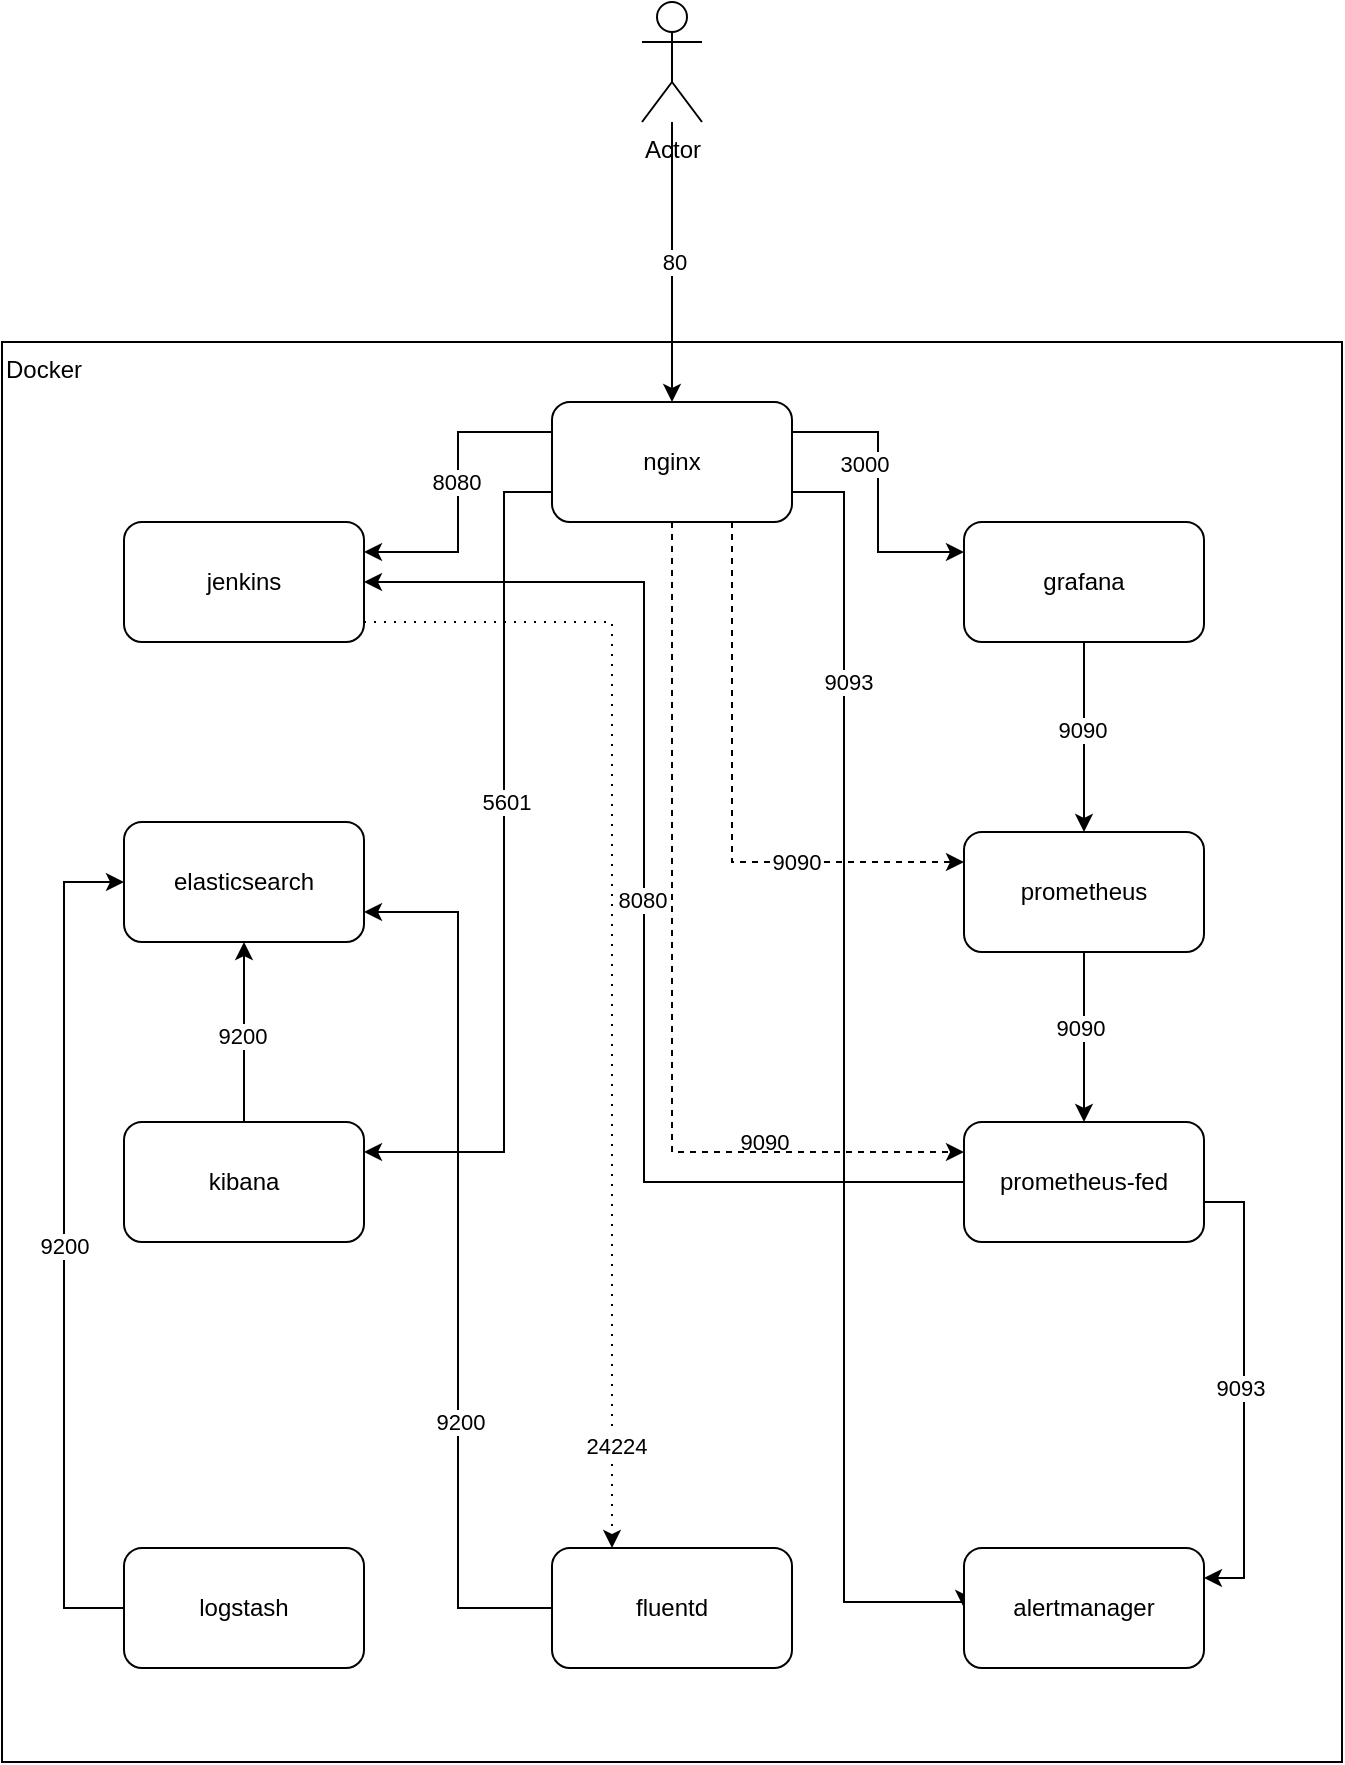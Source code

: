 <mxfile version="16.1.2" type="device"><diagram id="OTiGGHWo5XKhQ4NxsSo0" name="Page-1"><mxGraphModel dx="1106" dy="776" grid="1" gridSize="10" guides="1" tooltips="1" connect="1" arrows="1" fold="1" page="1" pageScale="1" pageWidth="827" pageHeight="1169" math="0" shadow="0"><root><mxCell id="0"/><mxCell id="1" parent="0"/><mxCell id="00u__rC7LjvEzyarCodA-2" value="Docker" style="rounded=0;whiteSpace=wrap;html=1;verticalAlign=top;align=left;" parent="1" vertex="1"><mxGeometry x="79" y="200" width="670" height="710" as="geometry"/></mxCell><mxCell id="CfjKA7PTfTR_ulklYEGw-4" style="edgeStyle=orthogonalEdgeStyle;rounded=0;orthogonalLoop=1;jettySize=auto;html=1;entryX=0.25;entryY=0;entryDx=0;entryDy=0;dashed=1;dashPattern=1 4;" parent="1" source="00u__rC7LjvEzyarCodA-1" target="CfjKA7PTfTR_ulklYEGw-1" edge="1"><mxGeometry relative="1" as="geometry"><Array as="points"><mxPoint x="384" y="340"/></Array></mxGeometry></mxCell><mxCell id="CfjKA7PTfTR_ulklYEGw-5" value="24224" style="edgeLabel;html=1;align=center;verticalAlign=middle;resizable=0;points=[];" parent="CfjKA7PTfTR_ulklYEGw-4" vertex="1" connectable="0"><mxGeometry x="0.431" y="2" relative="1" as="geometry"><mxPoint y="116" as="offset"/></mxGeometry></mxCell><mxCell id="00u__rC7LjvEzyarCodA-1" value="jenkins" style="rounded=1;whiteSpace=wrap;html=1;" parent="1" vertex="1"><mxGeometry x="140" y="290" width="120" height="60" as="geometry"/></mxCell><mxCell id="00u__rC7LjvEzyarCodA-13" style="edgeStyle=orthogonalEdgeStyle;rounded=0;orthogonalLoop=1;jettySize=auto;html=1;entryX=1;entryY=0.25;entryDx=0;entryDy=0;exitX=0;exitY=0.25;exitDx=0;exitDy=0;" parent="1" source="0bS1uEtkitNl1hSqupGz-5" target="00u__rC7LjvEzyarCodA-1" edge="1"><mxGeometry relative="1" as="geometry"/></mxCell><mxCell id="AIlZziSYGVUIbFPCbc-s-2" value="8080" style="edgeLabel;html=1;align=center;verticalAlign=middle;resizable=0;points=[];" parent="00u__rC7LjvEzyarCodA-13" vertex="1" connectable="0"><mxGeometry x="0.32" y="-1" relative="1" as="geometry"><mxPoint y="-30" as="offset"/></mxGeometry></mxCell><mxCell id="00u__rC7LjvEzyarCodA-14" style="edgeStyle=orthogonalEdgeStyle;rounded=0;orthogonalLoop=1;jettySize=auto;html=1;entryX=0;entryY=0.25;entryDx=0;entryDy=0;exitX=1;exitY=0.25;exitDx=0;exitDy=0;" parent="1" source="0bS1uEtkitNl1hSqupGz-5" target="00u__rC7LjvEzyarCodA-7" edge="1"><mxGeometry relative="1" as="geometry"/></mxCell><mxCell id="AIlZziSYGVUIbFPCbc-s-1" value="3000" style="edgeLabel;html=1;align=center;verticalAlign=middle;resizable=0;points=[];" parent="00u__rC7LjvEzyarCodA-14" vertex="1" connectable="0"><mxGeometry x="-0.104" y="2" relative="1" as="geometry"><mxPoint x="-9" y="-7" as="offset"/></mxGeometry></mxCell><mxCell id="00u__rC7LjvEzyarCodA-15" style="edgeStyle=orthogonalEdgeStyle;rounded=0;orthogonalLoop=1;jettySize=auto;html=1;entryX=1;entryY=0.25;entryDx=0;entryDy=0;exitX=0;exitY=0.75;exitDx=0;exitDy=0;" parent="1" source="0bS1uEtkitNl1hSqupGz-5" target="00u__rC7LjvEzyarCodA-6" edge="1"><mxGeometry relative="1" as="geometry"><Array as="points"><mxPoint x="330" y="275"/><mxPoint x="330" y="605"/></Array></mxGeometry></mxCell><mxCell id="AIlZziSYGVUIbFPCbc-s-7" value="5601" style="edgeLabel;html=1;align=center;verticalAlign=middle;resizable=0;points=[];" parent="00u__rC7LjvEzyarCodA-15" vertex="1" connectable="0"><mxGeometry x="-0.618" y="1" relative="1" as="geometry"><mxPoint y="98" as="offset"/></mxGeometry></mxCell><mxCell id="00u__rC7LjvEzyarCodA-16" style="edgeStyle=orthogonalEdgeStyle;rounded=0;orthogonalLoop=1;jettySize=auto;html=1;entryX=0;entryY=0.25;entryDx=0;entryDy=0;dashed=1;exitX=0.75;exitY=1;exitDx=0;exitDy=0;" parent="1" source="0bS1uEtkitNl1hSqupGz-5" target="00u__rC7LjvEzyarCodA-8" edge="1"><mxGeometry relative="1" as="geometry"><Array as="points"><mxPoint x="444" y="460"/></Array></mxGeometry></mxCell><mxCell id="AIlZziSYGVUIbFPCbc-s-3" value="9090" style="edgeLabel;html=1;align=center;verticalAlign=middle;resizable=0;points=[];" parent="00u__rC7LjvEzyarCodA-16" vertex="1" connectable="0"><mxGeometry x="0.381" y="3" relative="1" as="geometry"><mxPoint x="-12" y="143" as="offset"/></mxGeometry></mxCell><mxCell id="0bS1uEtkitNl1hSqupGz-10" value="9090" style="edgeLabel;html=1;align=center;verticalAlign=middle;resizable=0;points=[];" vertex="1" connectable="0" parent="00u__rC7LjvEzyarCodA-16"><mxGeometry x="0.413" relative="1" as="geometry"><mxPoint as="offset"/></mxGeometry></mxCell><mxCell id="00u__rC7LjvEzyarCodA-17" style="edgeStyle=orthogonalEdgeStyle;rounded=0;orthogonalLoop=1;jettySize=auto;html=1;entryX=0;entryY=0.25;entryDx=0;entryDy=0;dashed=1;exitX=0.5;exitY=1;exitDx=0;exitDy=0;" parent="1" source="0bS1uEtkitNl1hSqupGz-5" target="00u__rC7LjvEzyarCodA-9" edge="1"><mxGeometry relative="1" as="geometry"><Array as="points"><mxPoint x="414" y="605"/></Array></mxGeometry></mxCell><mxCell id="AIlZziSYGVUIbFPCbc-s-4" value="9091" style="edgeLabel;html=1;align=center;verticalAlign=middle;resizable=0;points=[];" parent="00u__rC7LjvEzyarCodA-17" vertex="1" connectable="0"><mxGeometry x="0.508" y="-1" relative="1" as="geometry"><mxPoint y="-366" as="offset"/></mxGeometry></mxCell><mxCell id="vjiG-3XVL7cWX_n4T2IG-2" style="edgeStyle=orthogonalEdgeStyle;rounded=0;orthogonalLoop=1;jettySize=auto;html=1;entryX=0;entryY=0.5;entryDx=0;entryDy=0;exitX=1;exitY=0.75;exitDx=0;exitDy=0;" parent="1" source="0bS1uEtkitNl1hSqupGz-5" target="vjiG-3XVL7cWX_n4T2IG-1" edge="1"><mxGeometry relative="1" as="geometry"><Array as="points"><mxPoint x="500" y="275"/><mxPoint x="500" y="830"/><mxPoint x="560" y="830"/></Array></mxGeometry></mxCell><mxCell id="vjiG-3XVL7cWX_n4T2IG-3" value="9093" style="edgeLabel;html=1;align=center;verticalAlign=middle;resizable=0;points=[];" parent="vjiG-3XVL7cWX_n4T2IG-2" vertex="1" connectable="0"><mxGeometry x="-0.626" y="2" relative="1" as="geometry"><mxPoint as="offset"/></mxGeometry></mxCell><mxCell id="0bS1uEtkitNl1hSqupGz-8" style="edgeStyle=orthogonalEdgeStyle;rounded=0;orthogonalLoop=1;jettySize=auto;html=1;" edge="1" parent="1" source="00u__rC7LjvEzyarCodA-3" target="0bS1uEtkitNl1hSqupGz-5"><mxGeometry relative="1" as="geometry"/></mxCell><mxCell id="0bS1uEtkitNl1hSqupGz-9" value="80" style="edgeLabel;html=1;align=center;verticalAlign=middle;resizable=0;points=[];" vertex="1" connectable="0" parent="0bS1uEtkitNl1hSqupGz-8"><mxGeometry y="1" relative="1" as="geometry"><mxPoint as="offset"/></mxGeometry></mxCell><mxCell id="00u__rC7LjvEzyarCodA-3" value="Actor" style="shape=umlActor;verticalLabelPosition=bottom;verticalAlign=top;html=1;outlineConnect=0;" parent="1" vertex="1"><mxGeometry x="399" y="30" width="30" height="60" as="geometry"/></mxCell><mxCell id="00u__rC7LjvEzyarCodA-5" value="elasticsearch" style="rounded=1;whiteSpace=wrap;html=1;" parent="1" vertex="1"><mxGeometry x="140" y="440" width="120" height="60" as="geometry"/></mxCell><mxCell id="00u__rC7LjvEzyarCodA-18" style="edgeStyle=orthogonalEdgeStyle;rounded=0;orthogonalLoop=1;jettySize=auto;html=1;" parent="1" source="00u__rC7LjvEzyarCodA-6" target="00u__rC7LjvEzyarCodA-5" edge="1"><mxGeometry relative="1" as="geometry"/></mxCell><mxCell id="AUN51JLNx6FcMosrRLsU-1" value="9200" style="edgeLabel;html=1;align=center;verticalAlign=middle;resizable=0;points=[];" parent="00u__rC7LjvEzyarCodA-18" vertex="1" connectable="0"><mxGeometry x="-0.044" y="1" relative="1" as="geometry"><mxPoint as="offset"/></mxGeometry></mxCell><mxCell id="00u__rC7LjvEzyarCodA-6" value="kibana" style="rounded=1;whiteSpace=wrap;html=1;" parent="1" vertex="1"><mxGeometry x="140" y="590" width="120" height="60" as="geometry"/></mxCell><mxCell id="00u__rC7LjvEzyarCodA-11" style="edgeStyle=orthogonalEdgeStyle;rounded=0;orthogonalLoop=1;jettySize=auto;html=1;entryX=0.5;entryY=0;entryDx=0;entryDy=0;" parent="1" source="00u__rC7LjvEzyarCodA-7" target="00u__rC7LjvEzyarCodA-8" edge="1"><mxGeometry relative="1" as="geometry"/></mxCell><mxCell id="AIlZziSYGVUIbFPCbc-s-5" value="9090" style="edgeLabel;html=1;align=center;verticalAlign=middle;resizable=0;points=[];" parent="00u__rC7LjvEzyarCodA-11" vertex="1" connectable="0"><mxGeometry x="-0.074" y="-1" relative="1" as="geometry"><mxPoint as="offset"/></mxGeometry></mxCell><mxCell id="00u__rC7LjvEzyarCodA-7" value="grafana" style="rounded=1;whiteSpace=wrap;html=1;" parent="1" vertex="1"><mxGeometry x="560" y="290" width="120" height="60" as="geometry"/></mxCell><mxCell id="00u__rC7LjvEzyarCodA-10" style="edgeStyle=orthogonalEdgeStyle;rounded=0;orthogonalLoop=1;jettySize=auto;html=1;" parent="1" source="00u__rC7LjvEzyarCodA-8" target="00u__rC7LjvEzyarCodA-9" edge="1"><mxGeometry relative="1" as="geometry"/></mxCell><mxCell id="AIlZziSYGVUIbFPCbc-s-6" value="9090" style="edgeLabel;html=1;align=center;verticalAlign=middle;resizable=0;points=[];" parent="00u__rC7LjvEzyarCodA-10" vertex="1" connectable="0"><mxGeometry x="-0.106" y="-2" relative="1" as="geometry"><mxPoint as="offset"/></mxGeometry></mxCell><mxCell id="00u__rC7LjvEzyarCodA-8" value="prometheus" style="rounded=1;whiteSpace=wrap;html=1;" parent="1" vertex="1"><mxGeometry x="560" y="445" width="120" height="60" as="geometry"/></mxCell><mxCell id="00u__rC7LjvEzyarCodA-12" style="edgeStyle=orthogonalEdgeStyle;rounded=0;orthogonalLoop=1;jettySize=auto;html=1;entryX=1;entryY=0.5;entryDx=0;entryDy=0;" parent="1" source="00u__rC7LjvEzyarCodA-9" target="00u__rC7LjvEzyarCodA-1" edge="1"><mxGeometry relative="1" as="geometry"><Array as="points"><mxPoint x="400" y="620"/><mxPoint x="400" y="320"/></Array></mxGeometry></mxCell><mxCell id="AIlZziSYGVUIbFPCbc-s-8" value="8080" style="edgeLabel;html=1;align=center;verticalAlign=middle;resizable=0;points=[];" parent="00u__rC7LjvEzyarCodA-12" vertex="1" connectable="0"><mxGeometry x="0.005" y="1" relative="1" as="geometry"><mxPoint as="offset"/></mxGeometry></mxCell><mxCell id="vjiG-3XVL7cWX_n4T2IG-4" style="edgeStyle=orthogonalEdgeStyle;rounded=0;orthogonalLoop=1;jettySize=auto;html=1;entryX=1;entryY=0.25;entryDx=0;entryDy=0;" parent="1" source="00u__rC7LjvEzyarCodA-9" target="vjiG-3XVL7cWX_n4T2IG-1" edge="1"><mxGeometry relative="1" as="geometry"><Array as="points"><mxPoint x="700" y="630"/><mxPoint x="700" y="818"/></Array></mxGeometry></mxCell><mxCell id="vjiG-3XVL7cWX_n4T2IG-6" value="9093" style="edgeLabel;html=1;align=center;verticalAlign=middle;resizable=0;points=[];" parent="vjiG-3XVL7cWX_n4T2IG-4" vertex="1" connectable="0"><mxGeometry x="-0.008" y="-2" relative="1" as="geometry"><mxPoint as="offset"/></mxGeometry></mxCell><mxCell id="00u__rC7LjvEzyarCodA-9" value="prometheus-fed" style="rounded=1;whiteSpace=wrap;html=1;" parent="1" vertex="1"><mxGeometry x="560" y="590" width="120" height="60" as="geometry"/></mxCell><mxCell id="CfjKA7PTfTR_ulklYEGw-6" value="9200" style="edgeStyle=orthogonalEdgeStyle;rounded=0;orthogonalLoop=1;jettySize=auto;html=1;entryX=0;entryY=0.5;entryDx=0;entryDy=0;exitX=0;exitY=0.5;exitDx=0;exitDy=0;" parent="1" source="J_PnEcBGdzFDpCsz1Ra3-1" target="00u__rC7LjvEzyarCodA-5" edge="1"><mxGeometry relative="1" as="geometry"><Array as="points"><mxPoint x="110" y="833"/><mxPoint x="110" y="470"/></Array></mxGeometry></mxCell><mxCell id="J_PnEcBGdzFDpCsz1Ra3-1" value="logstash" style="rounded=1;whiteSpace=wrap;html=1;" parent="1" vertex="1"><mxGeometry x="140" y="803" width="120" height="60" as="geometry"/></mxCell><mxCell id="CfjKA7PTfTR_ulklYEGw-2" style="edgeStyle=orthogonalEdgeStyle;rounded=0;orthogonalLoop=1;jettySize=auto;html=1;entryX=1;entryY=0.75;entryDx=0;entryDy=0;" parent="1" source="CfjKA7PTfTR_ulklYEGw-1" target="00u__rC7LjvEzyarCodA-5" edge="1"><mxGeometry relative="1" as="geometry"/></mxCell><mxCell id="CfjKA7PTfTR_ulklYEGw-3" value="9200" style="edgeLabel;html=1;align=center;verticalAlign=middle;resizable=0;points=[];" parent="CfjKA7PTfTR_ulklYEGw-2" vertex="1" connectable="0"><mxGeometry x="-0.367" y="-1" relative="1" as="geometry"><mxPoint as="offset"/></mxGeometry></mxCell><mxCell id="CfjKA7PTfTR_ulklYEGw-1" value="fluentd" style="rounded=1;whiteSpace=wrap;html=1;" parent="1" vertex="1"><mxGeometry x="354" y="803" width="120" height="60" as="geometry"/></mxCell><mxCell id="vjiG-3XVL7cWX_n4T2IG-1" value="alertmanager" style="rounded=1;whiteSpace=wrap;html=1;" parent="1" vertex="1"><mxGeometry x="560" y="803" width="120" height="60" as="geometry"/></mxCell><mxCell id="0bS1uEtkitNl1hSqupGz-5" value="nginx" style="rounded=1;whiteSpace=wrap;html=1;" vertex="1" parent="1"><mxGeometry x="354" y="230" width="120" height="60" as="geometry"/></mxCell></root></mxGraphModel></diagram></mxfile>